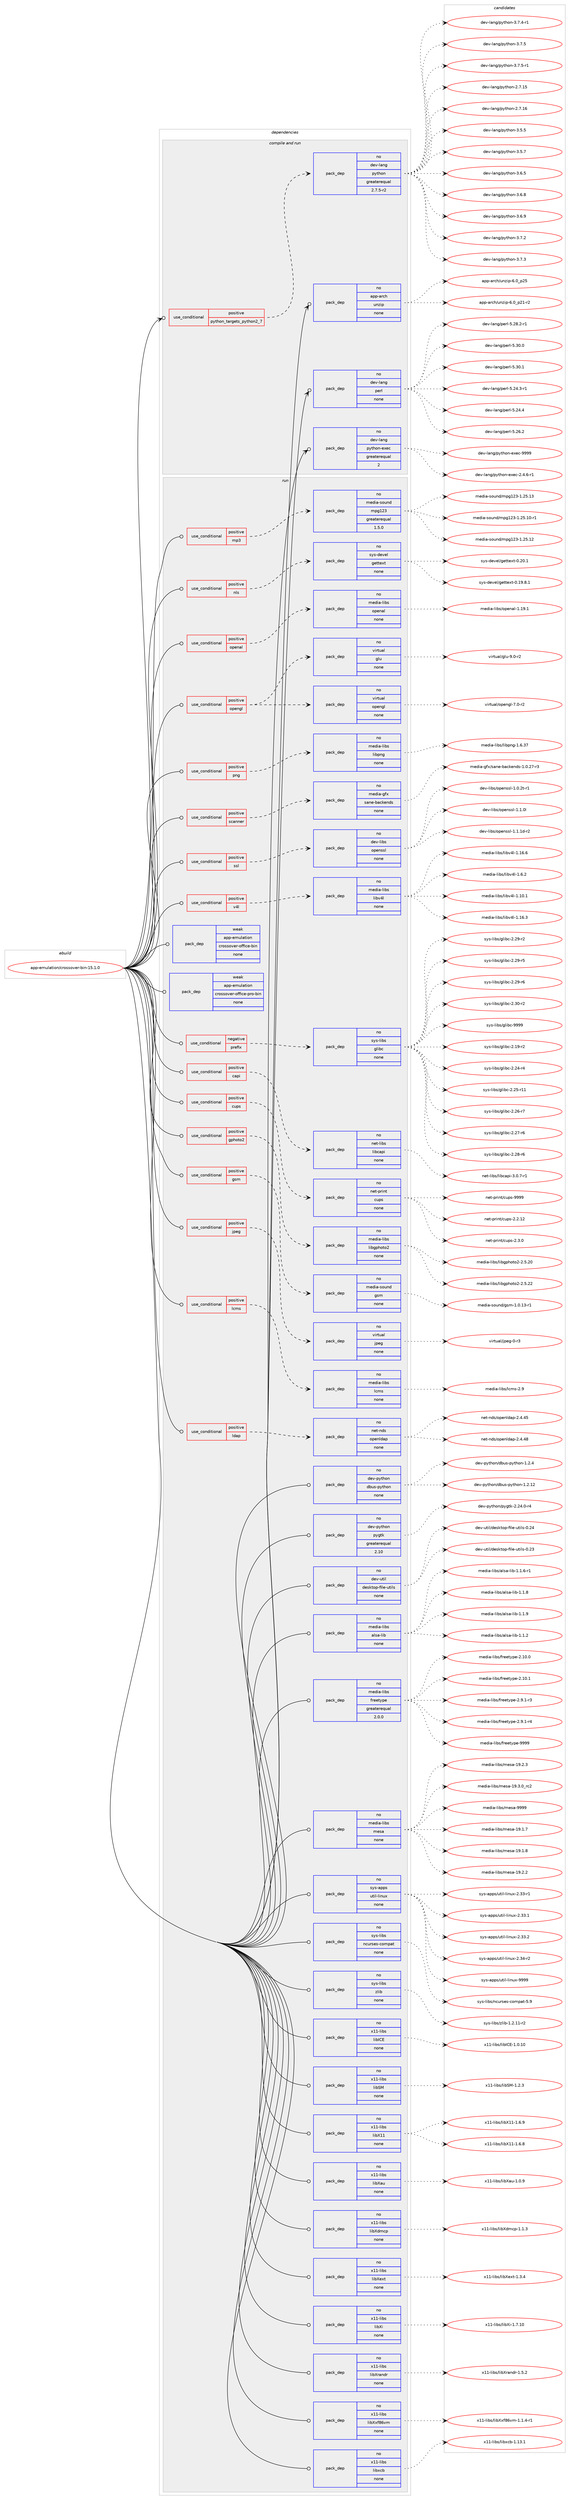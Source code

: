 digraph prolog {

# *************
# Graph options
# *************

newrank=true;
concentrate=true;
compound=true;
graph [rankdir=LR,fontname=Helvetica,fontsize=10,ranksep=1.5];#, ranksep=2.5, nodesep=0.2];
edge  [arrowhead=vee];
node  [fontname=Helvetica,fontsize=10];

# **********
# The ebuild
# **********

subgraph cluster_leftcol {
color=gray;
rank=same;
label=<<i>ebuild</i>>;
id [label="app-emulation/crossover-bin-15.1.0", color=red, width=4, href="../app-emulation/crossover-bin-15.1.0.svg"];
}

# ****************
# The dependencies
# ****************

subgraph cluster_midcol {
color=gray;
label=<<i>dependencies</i>>;
subgraph cluster_compile {
fillcolor="#eeeeee";
style=filled;
label=<<i>compile</i>>;
}
subgraph cluster_compileandrun {
fillcolor="#eeeeee";
style=filled;
label=<<i>compile and run</i>>;
subgraph cond115309 {
dependency484230 [label=<<TABLE BORDER="0" CELLBORDER="1" CELLSPACING="0" CELLPADDING="4"><TR><TD ROWSPAN="3" CELLPADDING="10">use_conditional</TD></TR><TR><TD>positive</TD></TR><TR><TD>python_targets_python2_7</TD></TR></TABLE>>, shape=none, color=red];
subgraph pack360127 {
dependency484231 [label=<<TABLE BORDER="0" CELLBORDER="1" CELLSPACING="0" CELLPADDING="4" WIDTH="220"><TR><TD ROWSPAN="6" CELLPADDING="30">pack_dep</TD></TR><TR><TD WIDTH="110">no</TD></TR><TR><TD>dev-lang</TD></TR><TR><TD>python</TD></TR><TR><TD>greaterequal</TD></TR><TR><TD>2.7.5-r2</TD></TR></TABLE>>, shape=none, color=blue];
}
dependency484230:e -> dependency484231:w [weight=20,style="dashed",arrowhead="vee"];
}
id:e -> dependency484230:w [weight=20,style="solid",arrowhead="odotvee"];
subgraph pack360128 {
dependency484232 [label=<<TABLE BORDER="0" CELLBORDER="1" CELLSPACING="0" CELLPADDING="4" WIDTH="220"><TR><TD ROWSPAN="6" CELLPADDING="30">pack_dep</TD></TR><TR><TD WIDTH="110">no</TD></TR><TR><TD>app-arch</TD></TR><TR><TD>unzip</TD></TR><TR><TD>none</TD></TR><TR><TD></TD></TR></TABLE>>, shape=none, color=blue];
}
id:e -> dependency484232:w [weight=20,style="solid",arrowhead="odotvee"];
subgraph pack360129 {
dependency484233 [label=<<TABLE BORDER="0" CELLBORDER="1" CELLSPACING="0" CELLPADDING="4" WIDTH="220"><TR><TD ROWSPAN="6" CELLPADDING="30">pack_dep</TD></TR><TR><TD WIDTH="110">no</TD></TR><TR><TD>dev-lang</TD></TR><TR><TD>perl</TD></TR><TR><TD>none</TD></TR><TR><TD></TD></TR></TABLE>>, shape=none, color=blue];
}
id:e -> dependency484233:w [weight=20,style="solid",arrowhead="odotvee"];
subgraph pack360130 {
dependency484234 [label=<<TABLE BORDER="0" CELLBORDER="1" CELLSPACING="0" CELLPADDING="4" WIDTH="220"><TR><TD ROWSPAN="6" CELLPADDING="30">pack_dep</TD></TR><TR><TD WIDTH="110">no</TD></TR><TR><TD>dev-lang</TD></TR><TR><TD>python-exec</TD></TR><TR><TD>greaterequal</TD></TR><TR><TD>2</TD></TR></TABLE>>, shape=none, color=blue];
}
id:e -> dependency484234:w [weight=20,style="solid",arrowhead="odotvee"];
}
subgraph cluster_run {
fillcolor="#eeeeee";
style=filled;
label=<<i>run</i>>;
subgraph cond115310 {
dependency484235 [label=<<TABLE BORDER="0" CELLBORDER="1" CELLSPACING="0" CELLPADDING="4"><TR><TD ROWSPAN="3" CELLPADDING="10">use_conditional</TD></TR><TR><TD>negative</TD></TR><TR><TD>prefix</TD></TR></TABLE>>, shape=none, color=red];
subgraph pack360131 {
dependency484236 [label=<<TABLE BORDER="0" CELLBORDER="1" CELLSPACING="0" CELLPADDING="4" WIDTH="220"><TR><TD ROWSPAN="6" CELLPADDING="30">pack_dep</TD></TR><TR><TD WIDTH="110">no</TD></TR><TR><TD>sys-libs</TD></TR><TR><TD>glibc</TD></TR><TR><TD>none</TD></TR><TR><TD></TD></TR></TABLE>>, shape=none, color=blue];
}
dependency484235:e -> dependency484236:w [weight=20,style="dashed",arrowhead="vee"];
}
id:e -> dependency484235:w [weight=20,style="solid",arrowhead="odot"];
subgraph cond115311 {
dependency484237 [label=<<TABLE BORDER="0" CELLBORDER="1" CELLSPACING="0" CELLPADDING="4"><TR><TD ROWSPAN="3" CELLPADDING="10">use_conditional</TD></TR><TR><TD>positive</TD></TR><TR><TD>capi</TD></TR></TABLE>>, shape=none, color=red];
subgraph pack360132 {
dependency484238 [label=<<TABLE BORDER="0" CELLBORDER="1" CELLSPACING="0" CELLPADDING="4" WIDTH="220"><TR><TD ROWSPAN="6" CELLPADDING="30">pack_dep</TD></TR><TR><TD WIDTH="110">no</TD></TR><TR><TD>net-libs</TD></TR><TR><TD>libcapi</TD></TR><TR><TD>none</TD></TR><TR><TD></TD></TR></TABLE>>, shape=none, color=blue];
}
dependency484237:e -> dependency484238:w [weight=20,style="dashed",arrowhead="vee"];
}
id:e -> dependency484237:w [weight=20,style="solid",arrowhead="odot"];
subgraph cond115312 {
dependency484239 [label=<<TABLE BORDER="0" CELLBORDER="1" CELLSPACING="0" CELLPADDING="4"><TR><TD ROWSPAN="3" CELLPADDING="10">use_conditional</TD></TR><TR><TD>positive</TD></TR><TR><TD>cups</TD></TR></TABLE>>, shape=none, color=red];
subgraph pack360133 {
dependency484240 [label=<<TABLE BORDER="0" CELLBORDER="1" CELLSPACING="0" CELLPADDING="4" WIDTH="220"><TR><TD ROWSPAN="6" CELLPADDING="30">pack_dep</TD></TR><TR><TD WIDTH="110">no</TD></TR><TR><TD>net-print</TD></TR><TR><TD>cups</TD></TR><TR><TD>none</TD></TR><TR><TD></TD></TR></TABLE>>, shape=none, color=blue];
}
dependency484239:e -> dependency484240:w [weight=20,style="dashed",arrowhead="vee"];
}
id:e -> dependency484239:w [weight=20,style="solid",arrowhead="odot"];
subgraph cond115313 {
dependency484241 [label=<<TABLE BORDER="0" CELLBORDER="1" CELLSPACING="0" CELLPADDING="4"><TR><TD ROWSPAN="3" CELLPADDING="10">use_conditional</TD></TR><TR><TD>positive</TD></TR><TR><TD>gphoto2</TD></TR></TABLE>>, shape=none, color=red];
subgraph pack360134 {
dependency484242 [label=<<TABLE BORDER="0" CELLBORDER="1" CELLSPACING="0" CELLPADDING="4" WIDTH="220"><TR><TD ROWSPAN="6" CELLPADDING="30">pack_dep</TD></TR><TR><TD WIDTH="110">no</TD></TR><TR><TD>media-libs</TD></TR><TR><TD>libgphoto2</TD></TR><TR><TD>none</TD></TR><TR><TD></TD></TR></TABLE>>, shape=none, color=blue];
}
dependency484241:e -> dependency484242:w [weight=20,style="dashed",arrowhead="vee"];
}
id:e -> dependency484241:w [weight=20,style="solid",arrowhead="odot"];
subgraph cond115314 {
dependency484243 [label=<<TABLE BORDER="0" CELLBORDER="1" CELLSPACING="0" CELLPADDING="4"><TR><TD ROWSPAN="3" CELLPADDING="10">use_conditional</TD></TR><TR><TD>positive</TD></TR><TR><TD>gsm</TD></TR></TABLE>>, shape=none, color=red];
subgraph pack360135 {
dependency484244 [label=<<TABLE BORDER="0" CELLBORDER="1" CELLSPACING="0" CELLPADDING="4" WIDTH="220"><TR><TD ROWSPAN="6" CELLPADDING="30">pack_dep</TD></TR><TR><TD WIDTH="110">no</TD></TR><TR><TD>media-sound</TD></TR><TR><TD>gsm</TD></TR><TR><TD>none</TD></TR><TR><TD></TD></TR></TABLE>>, shape=none, color=blue];
}
dependency484243:e -> dependency484244:w [weight=20,style="dashed",arrowhead="vee"];
}
id:e -> dependency484243:w [weight=20,style="solid",arrowhead="odot"];
subgraph cond115315 {
dependency484245 [label=<<TABLE BORDER="0" CELLBORDER="1" CELLSPACING="0" CELLPADDING="4"><TR><TD ROWSPAN="3" CELLPADDING="10">use_conditional</TD></TR><TR><TD>positive</TD></TR><TR><TD>jpeg</TD></TR></TABLE>>, shape=none, color=red];
subgraph pack360136 {
dependency484246 [label=<<TABLE BORDER="0" CELLBORDER="1" CELLSPACING="0" CELLPADDING="4" WIDTH="220"><TR><TD ROWSPAN="6" CELLPADDING="30">pack_dep</TD></TR><TR><TD WIDTH="110">no</TD></TR><TR><TD>virtual</TD></TR><TR><TD>jpeg</TD></TR><TR><TD>none</TD></TR><TR><TD></TD></TR></TABLE>>, shape=none, color=blue];
}
dependency484245:e -> dependency484246:w [weight=20,style="dashed",arrowhead="vee"];
}
id:e -> dependency484245:w [weight=20,style="solid",arrowhead="odot"];
subgraph cond115316 {
dependency484247 [label=<<TABLE BORDER="0" CELLBORDER="1" CELLSPACING="0" CELLPADDING="4"><TR><TD ROWSPAN="3" CELLPADDING="10">use_conditional</TD></TR><TR><TD>positive</TD></TR><TR><TD>lcms</TD></TR></TABLE>>, shape=none, color=red];
subgraph pack360137 {
dependency484248 [label=<<TABLE BORDER="0" CELLBORDER="1" CELLSPACING="0" CELLPADDING="4" WIDTH="220"><TR><TD ROWSPAN="6" CELLPADDING="30">pack_dep</TD></TR><TR><TD WIDTH="110">no</TD></TR><TR><TD>media-libs</TD></TR><TR><TD>lcms</TD></TR><TR><TD>none</TD></TR><TR><TD></TD></TR></TABLE>>, shape=none, color=blue];
}
dependency484247:e -> dependency484248:w [weight=20,style="dashed",arrowhead="vee"];
}
id:e -> dependency484247:w [weight=20,style="solid",arrowhead="odot"];
subgraph cond115317 {
dependency484249 [label=<<TABLE BORDER="0" CELLBORDER="1" CELLSPACING="0" CELLPADDING="4"><TR><TD ROWSPAN="3" CELLPADDING="10">use_conditional</TD></TR><TR><TD>positive</TD></TR><TR><TD>ldap</TD></TR></TABLE>>, shape=none, color=red];
subgraph pack360138 {
dependency484250 [label=<<TABLE BORDER="0" CELLBORDER="1" CELLSPACING="0" CELLPADDING="4" WIDTH="220"><TR><TD ROWSPAN="6" CELLPADDING="30">pack_dep</TD></TR><TR><TD WIDTH="110">no</TD></TR><TR><TD>net-nds</TD></TR><TR><TD>openldap</TD></TR><TR><TD>none</TD></TR><TR><TD></TD></TR></TABLE>>, shape=none, color=blue];
}
dependency484249:e -> dependency484250:w [weight=20,style="dashed",arrowhead="vee"];
}
id:e -> dependency484249:w [weight=20,style="solid",arrowhead="odot"];
subgraph cond115318 {
dependency484251 [label=<<TABLE BORDER="0" CELLBORDER="1" CELLSPACING="0" CELLPADDING="4"><TR><TD ROWSPAN="3" CELLPADDING="10">use_conditional</TD></TR><TR><TD>positive</TD></TR><TR><TD>mp3</TD></TR></TABLE>>, shape=none, color=red];
subgraph pack360139 {
dependency484252 [label=<<TABLE BORDER="0" CELLBORDER="1" CELLSPACING="0" CELLPADDING="4" WIDTH="220"><TR><TD ROWSPAN="6" CELLPADDING="30">pack_dep</TD></TR><TR><TD WIDTH="110">no</TD></TR><TR><TD>media-sound</TD></TR><TR><TD>mpg123</TD></TR><TR><TD>greaterequal</TD></TR><TR><TD>1.5.0</TD></TR></TABLE>>, shape=none, color=blue];
}
dependency484251:e -> dependency484252:w [weight=20,style="dashed",arrowhead="vee"];
}
id:e -> dependency484251:w [weight=20,style="solid",arrowhead="odot"];
subgraph cond115319 {
dependency484253 [label=<<TABLE BORDER="0" CELLBORDER="1" CELLSPACING="0" CELLPADDING="4"><TR><TD ROWSPAN="3" CELLPADDING="10">use_conditional</TD></TR><TR><TD>positive</TD></TR><TR><TD>nls</TD></TR></TABLE>>, shape=none, color=red];
subgraph pack360140 {
dependency484254 [label=<<TABLE BORDER="0" CELLBORDER="1" CELLSPACING="0" CELLPADDING="4" WIDTH="220"><TR><TD ROWSPAN="6" CELLPADDING="30">pack_dep</TD></TR><TR><TD WIDTH="110">no</TD></TR><TR><TD>sys-devel</TD></TR><TR><TD>gettext</TD></TR><TR><TD>none</TD></TR><TR><TD></TD></TR></TABLE>>, shape=none, color=blue];
}
dependency484253:e -> dependency484254:w [weight=20,style="dashed",arrowhead="vee"];
}
id:e -> dependency484253:w [weight=20,style="solid",arrowhead="odot"];
subgraph cond115320 {
dependency484255 [label=<<TABLE BORDER="0" CELLBORDER="1" CELLSPACING="0" CELLPADDING="4"><TR><TD ROWSPAN="3" CELLPADDING="10">use_conditional</TD></TR><TR><TD>positive</TD></TR><TR><TD>openal</TD></TR></TABLE>>, shape=none, color=red];
subgraph pack360141 {
dependency484256 [label=<<TABLE BORDER="0" CELLBORDER="1" CELLSPACING="0" CELLPADDING="4" WIDTH="220"><TR><TD ROWSPAN="6" CELLPADDING="30">pack_dep</TD></TR><TR><TD WIDTH="110">no</TD></TR><TR><TD>media-libs</TD></TR><TR><TD>openal</TD></TR><TR><TD>none</TD></TR><TR><TD></TD></TR></TABLE>>, shape=none, color=blue];
}
dependency484255:e -> dependency484256:w [weight=20,style="dashed",arrowhead="vee"];
}
id:e -> dependency484255:w [weight=20,style="solid",arrowhead="odot"];
subgraph cond115321 {
dependency484257 [label=<<TABLE BORDER="0" CELLBORDER="1" CELLSPACING="0" CELLPADDING="4"><TR><TD ROWSPAN="3" CELLPADDING="10">use_conditional</TD></TR><TR><TD>positive</TD></TR><TR><TD>opengl</TD></TR></TABLE>>, shape=none, color=red];
subgraph pack360142 {
dependency484258 [label=<<TABLE BORDER="0" CELLBORDER="1" CELLSPACING="0" CELLPADDING="4" WIDTH="220"><TR><TD ROWSPAN="6" CELLPADDING="30">pack_dep</TD></TR><TR><TD WIDTH="110">no</TD></TR><TR><TD>virtual</TD></TR><TR><TD>glu</TD></TR><TR><TD>none</TD></TR><TR><TD></TD></TR></TABLE>>, shape=none, color=blue];
}
dependency484257:e -> dependency484258:w [weight=20,style="dashed",arrowhead="vee"];
subgraph pack360143 {
dependency484259 [label=<<TABLE BORDER="0" CELLBORDER="1" CELLSPACING="0" CELLPADDING="4" WIDTH="220"><TR><TD ROWSPAN="6" CELLPADDING="30">pack_dep</TD></TR><TR><TD WIDTH="110">no</TD></TR><TR><TD>virtual</TD></TR><TR><TD>opengl</TD></TR><TR><TD>none</TD></TR><TR><TD></TD></TR></TABLE>>, shape=none, color=blue];
}
dependency484257:e -> dependency484259:w [weight=20,style="dashed",arrowhead="vee"];
}
id:e -> dependency484257:w [weight=20,style="solid",arrowhead="odot"];
subgraph cond115322 {
dependency484260 [label=<<TABLE BORDER="0" CELLBORDER="1" CELLSPACING="0" CELLPADDING="4"><TR><TD ROWSPAN="3" CELLPADDING="10">use_conditional</TD></TR><TR><TD>positive</TD></TR><TR><TD>png</TD></TR></TABLE>>, shape=none, color=red];
subgraph pack360144 {
dependency484261 [label=<<TABLE BORDER="0" CELLBORDER="1" CELLSPACING="0" CELLPADDING="4" WIDTH="220"><TR><TD ROWSPAN="6" CELLPADDING="30">pack_dep</TD></TR><TR><TD WIDTH="110">no</TD></TR><TR><TD>media-libs</TD></TR><TR><TD>libpng</TD></TR><TR><TD>none</TD></TR><TR><TD></TD></TR></TABLE>>, shape=none, color=blue];
}
dependency484260:e -> dependency484261:w [weight=20,style="dashed",arrowhead="vee"];
}
id:e -> dependency484260:w [weight=20,style="solid",arrowhead="odot"];
subgraph cond115323 {
dependency484262 [label=<<TABLE BORDER="0" CELLBORDER="1" CELLSPACING="0" CELLPADDING="4"><TR><TD ROWSPAN="3" CELLPADDING="10">use_conditional</TD></TR><TR><TD>positive</TD></TR><TR><TD>scanner</TD></TR></TABLE>>, shape=none, color=red];
subgraph pack360145 {
dependency484263 [label=<<TABLE BORDER="0" CELLBORDER="1" CELLSPACING="0" CELLPADDING="4" WIDTH="220"><TR><TD ROWSPAN="6" CELLPADDING="30">pack_dep</TD></TR><TR><TD WIDTH="110">no</TD></TR><TR><TD>media-gfx</TD></TR><TR><TD>sane-backends</TD></TR><TR><TD>none</TD></TR><TR><TD></TD></TR></TABLE>>, shape=none, color=blue];
}
dependency484262:e -> dependency484263:w [weight=20,style="dashed",arrowhead="vee"];
}
id:e -> dependency484262:w [weight=20,style="solid",arrowhead="odot"];
subgraph cond115324 {
dependency484264 [label=<<TABLE BORDER="0" CELLBORDER="1" CELLSPACING="0" CELLPADDING="4"><TR><TD ROWSPAN="3" CELLPADDING="10">use_conditional</TD></TR><TR><TD>positive</TD></TR><TR><TD>ssl</TD></TR></TABLE>>, shape=none, color=red];
subgraph pack360146 {
dependency484265 [label=<<TABLE BORDER="0" CELLBORDER="1" CELLSPACING="0" CELLPADDING="4" WIDTH="220"><TR><TD ROWSPAN="6" CELLPADDING="30">pack_dep</TD></TR><TR><TD WIDTH="110">no</TD></TR><TR><TD>dev-libs</TD></TR><TR><TD>openssl</TD></TR><TR><TD>none</TD></TR><TR><TD></TD></TR></TABLE>>, shape=none, color=blue];
}
dependency484264:e -> dependency484265:w [weight=20,style="dashed",arrowhead="vee"];
}
id:e -> dependency484264:w [weight=20,style="solid",arrowhead="odot"];
subgraph cond115325 {
dependency484266 [label=<<TABLE BORDER="0" CELLBORDER="1" CELLSPACING="0" CELLPADDING="4"><TR><TD ROWSPAN="3" CELLPADDING="10">use_conditional</TD></TR><TR><TD>positive</TD></TR><TR><TD>v4l</TD></TR></TABLE>>, shape=none, color=red];
subgraph pack360147 {
dependency484267 [label=<<TABLE BORDER="0" CELLBORDER="1" CELLSPACING="0" CELLPADDING="4" WIDTH="220"><TR><TD ROWSPAN="6" CELLPADDING="30">pack_dep</TD></TR><TR><TD WIDTH="110">no</TD></TR><TR><TD>media-libs</TD></TR><TR><TD>libv4l</TD></TR><TR><TD>none</TD></TR><TR><TD></TD></TR></TABLE>>, shape=none, color=blue];
}
dependency484266:e -> dependency484267:w [weight=20,style="dashed",arrowhead="vee"];
}
id:e -> dependency484266:w [weight=20,style="solid",arrowhead="odot"];
subgraph pack360148 {
dependency484268 [label=<<TABLE BORDER="0" CELLBORDER="1" CELLSPACING="0" CELLPADDING="4" WIDTH="220"><TR><TD ROWSPAN="6" CELLPADDING="30">pack_dep</TD></TR><TR><TD WIDTH="110">no</TD></TR><TR><TD>dev-python</TD></TR><TR><TD>dbus-python</TD></TR><TR><TD>none</TD></TR><TR><TD></TD></TR></TABLE>>, shape=none, color=blue];
}
id:e -> dependency484268:w [weight=20,style="solid",arrowhead="odot"];
subgraph pack360149 {
dependency484269 [label=<<TABLE BORDER="0" CELLBORDER="1" CELLSPACING="0" CELLPADDING="4" WIDTH="220"><TR><TD ROWSPAN="6" CELLPADDING="30">pack_dep</TD></TR><TR><TD WIDTH="110">no</TD></TR><TR><TD>dev-python</TD></TR><TR><TD>pygtk</TD></TR><TR><TD>greaterequal</TD></TR><TR><TD>2.10</TD></TR></TABLE>>, shape=none, color=blue];
}
id:e -> dependency484269:w [weight=20,style="solid",arrowhead="odot"];
subgraph pack360150 {
dependency484270 [label=<<TABLE BORDER="0" CELLBORDER="1" CELLSPACING="0" CELLPADDING="4" WIDTH="220"><TR><TD ROWSPAN="6" CELLPADDING="30">pack_dep</TD></TR><TR><TD WIDTH="110">no</TD></TR><TR><TD>dev-util</TD></TR><TR><TD>desktop-file-utils</TD></TR><TR><TD>none</TD></TR><TR><TD></TD></TR></TABLE>>, shape=none, color=blue];
}
id:e -> dependency484270:w [weight=20,style="solid",arrowhead="odot"];
subgraph pack360151 {
dependency484271 [label=<<TABLE BORDER="0" CELLBORDER="1" CELLSPACING="0" CELLPADDING="4" WIDTH="220"><TR><TD ROWSPAN="6" CELLPADDING="30">pack_dep</TD></TR><TR><TD WIDTH="110">no</TD></TR><TR><TD>media-libs</TD></TR><TR><TD>alsa-lib</TD></TR><TR><TD>none</TD></TR><TR><TD></TD></TR></TABLE>>, shape=none, color=blue];
}
id:e -> dependency484271:w [weight=20,style="solid",arrowhead="odot"];
subgraph pack360152 {
dependency484272 [label=<<TABLE BORDER="0" CELLBORDER="1" CELLSPACING="0" CELLPADDING="4" WIDTH="220"><TR><TD ROWSPAN="6" CELLPADDING="30">pack_dep</TD></TR><TR><TD WIDTH="110">no</TD></TR><TR><TD>media-libs</TD></TR><TR><TD>freetype</TD></TR><TR><TD>greaterequal</TD></TR><TR><TD>2.0.0</TD></TR></TABLE>>, shape=none, color=blue];
}
id:e -> dependency484272:w [weight=20,style="solid",arrowhead="odot"];
subgraph pack360153 {
dependency484273 [label=<<TABLE BORDER="0" CELLBORDER="1" CELLSPACING="0" CELLPADDING="4" WIDTH="220"><TR><TD ROWSPAN="6" CELLPADDING="30">pack_dep</TD></TR><TR><TD WIDTH="110">no</TD></TR><TR><TD>media-libs</TD></TR><TR><TD>mesa</TD></TR><TR><TD>none</TD></TR><TR><TD></TD></TR></TABLE>>, shape=none, color=blue];
}
id:e -> dependency484273:w [weight=20,style="solid",arrowhead="odot"];
subgraph pack360154 {
dependency484274 [label=<<TABLE BORDER="0" CELLBORDER="1" CELLSPACING="0" CELLPADDING="4" WIDTH="220"><TR><TD ROWSPAN="6" CELLPADDING="30">pack_dep</TD></TR><TR><TD WIDTH="110">no</TD></TR><TR><TD>sys-apps</TD></TR><TR><TD>util-linux</TD></TR><TR><TD>none</TD></TR><TR><TD></TD></TR></TABLE>>, shape=none, color=blue];
}
id:e -> dependency484274:w [weight=20,style="solid",arrowhead="odot"];
subgraph pack360155 {
dependency484275 [label=<<TABLE BORDER="0" CELLBORDER="1" CELLSPACING="0" CELLPADDING="4" WIDTH="220"><TR><TD ROWSPAN="6" CELLPADDING="30">pack_dep</TD></TR><TR><TD WIDTH="110">no</TD></TR><TR><TD>sys-libs</TD></TR><TR><TD>ncurses-compat</TD></TR><TR><TD>none</TD></TR><TR><TD></TD></TR></TABLE>>, shape=none, color=blue];
}
id:e -> dependency484275:w [weight=20,style="solid",arrowhead="odot"];
subgraph pack360156 {
dependency484276 [label=<<TABLE BORDER="0" CELLBORDER="1" CELLSPACING="0" CELLPADDING="4" WIDTH="220"><TR><TD ROWSPAN="6" CELLPADDING="30">pack_dep</TD></TR><TR><TD WIDTH="110">no</TD></TR><TR><TD>sys-libs</TD></TR><TR><TD>zlib</TD></TR><TR><TD>none</TD></TR><TR><TD></TD></TR></TABLE>>, shape=none, color=blue];
}
id:e -> dependency484276:w [weight=20,style="solid",arrowhead="odot"];
subgraph pack360157 {
dependency484277 [label=<<TABLE BORDER="0" CELLBORDER="1" CELLSPACING="0" CELLPADDING="4" WIDTH="220"><TR><TD ROWSPAN="6" CELLPADDING="30">pack_dep</TD></TR><TR><TD WIDTH="110">no</TD></TR><TR><TD>x11-libs</TD></TR><TR><TD>libICE</TD></TR><TR><TD>none</TD></TR><TR><TD></TD></TR></TABLE>>, shape=none, color=blue];
}
id:e -> dependency484277:w [weight=20,style="solid",arrowhead="odot"];
subgraph pack360158 {
dependency484278 [label=<<TABLE BORDER="0" CELLBORDER="1" CELLSPACING="0" CELLPADDING="4" WIDTH="220"><TR><TD ROWSPAN="6" CELLPADDING="30">pack_dep</TD></TR><TR><TD WIDTH="110">no</TD></TR><TR><TD>x11-libs</TD></TR><TR><TD>libSM</TD></TR><TR><TD>none</TD></TR><TR><TD></TD></TR></TABLE>>, shape=none, color=blue];
}
id:e -> dependency484278:w [weight=20,style="solid",arrowhead="odot"];
subgraph pack360159 {
dependency484279 [label=<<TABLE BORDER="0" CELLBORDER="1" CELLSPACING="0" CELLPADDING="4" WIDTH="220"><TR><TD ROWSPAN="6" CELLPADDING="30">pack_dep</TD></TR><TR><TD WIDTH="110">no</TD></TR><TR><TD>x11-libs</TD></TR><TR><TD>libX11</TD></TR><TR><TD>none</TD></TR><TR><TD></TD></TR></TABLE>>, shape=none, color=blue];
}
id:e -> dependency484279:w [weight=20,style="solid",arrowhead="odot"];
subgraph pack360160 {
dependency484280 [label=<<TABLE BORDER="0" CELLBORDER="1" CELLSPACING="0" CELLPADDING="4" WIDTH="220"><TR><TD ROWSPAN="6" CELLPADDING="30">pack_dep</TD></TR><TR><TD WIDTH="110">no</TD></TR><TR><TD>x11-libs</TD></TR><TR><TD>libXau</TD></TR><TR><TD>none</TD></TR><TR><TD></TD></TR></TABLE>>, shape=none, color=blue];
}
id:e -> dependency484280:w [weight=20,style="solid",arrowhead="odot"];
subgraph pack360161 {
dependency484281 [label=<<TABLE BORDER="0" CELLBORDER="1" CELLSPACING="0" CELLPADDING="4" WIDTH="220"><TR><TD ROWSPAN="6" CELLPADDING="30">pack_dep</TD></TR><TR><TD WIDTH="110">no</TD></TR><TR><TD>x11-libs</TD></TR><TR><TD>libXdmcp</TD></TR><TR><TD>none</TD></TR><TR><TD></TD></TR></TABLE>>, shape=none, color=blue];
}
id:e -> dependency484281:w [weight=20,style="solid",arrowhead="odot"];
subgraph pack360162 {
dependency484282 [label=<<TABLE BORDER="0" CELLBORDER="1" CELLSPACING="0" CELLPADDING="4" WIDTH="220"><TR><TD ROWSPAN="6" CELLPADDING="30">pack_dep</TD></TR><TR><TD WIDTH="110">no</TD></TR><TR><TD>x11-libs</TD></TR><TR><TD>libXext</TD></TR><TR><TD>none</TD></TR><TR><TD></TD></TR></TABLE>>, shape=none, color=blue];
}
id:e -> dependency484282:w [weight=20,style="solid",arrowhead="odot"];
subgraph pack360163 {
dependency484283 [label=<<TABLE BORDER="0" CELLBORDER="1" CELLSPACING="0" CELLPADDING="4" WIDTH="220"><TR><TD ROWSPAN="6" CELLPADDING="30">pack_dep</TD></TR><TR><TD WIDTH="110">no</TD></TR><TR><TD>x11-libs</TD></TR><TR><TD>libXi</TD></TR><TR><TD>none</TD></TR><TR><TD></TD></TR></TABLE>>, shape=none, color=blue];
}
id:e -> dependency484283:w [weight=20,style="solid",arrowhead="odot"];
subgraph pack360164 {
dependency484284 [label=<<TABLE BORDER="0" CELLBORDER="1" CELLSPACING="0" CELLPADDING="4" WIDTH="220"><TR><TD ROWSPAN="6" CELLPADDING="30">pack_dep</TD></TR><TR><TD WIDTH="110">no</TD></TR><TR><TD>x11-libs</TD></TR><TR><TD>libXrandr</TD></TR><TR><TD>none</TD></TR><TR><TD></TD></TR></TABLE>>, shape=none, color=blue];
}
id:e -> dependency484284:w [weight=20,style="solid",arrowhead="odot"];
subgraph pack360165 {
dependency484285 [label=<<TABLE BORDER="0" CELLBORDER="1" CELLSPACING="0" CELLPADDING="4" WIDTH="220"><TR><TD ROWSPAN="6" CELLPADDING="30">pack_dep</TD></TR><TR><TD WIDTH="110">no</TD></TR><TR><TD>x11-libs</TD></TR><TR><TD>libXxf86vm</TD></TR><TR><TD>none</TD></TR><TR><TD></TD></TR></TABLE>>, shape=none, color=blue];
}
id:e -> dependency484285:w [weight=20,style="solid",arrowhead="odot"];
subgraph pack360166 {
dependency484286 [label=<<TABLE BORDER="0" CELLBORDER="1" CELLSPACING="0" CELLPADDING="4" WIDTH="220"><TR><TD ROWSPAN="6" CELLPADDING="30">pack_dep</TD></TR><TR><TD WIDTH="110">no</TD></TR><TR><TD>x11-libs</TD></TR><TR><TD>libxcb</TD></TR><TR><TD>none</TD></TR><TR><TD></TD></TR></TABLE>>, shape=none, color=blue];
}
id:e -> dependency484286:w [weight=20,style="solid",arrowhead="odot"];
subgraph pack360167 {
dependency484287 [label=<<TABLE BORDER="0" CELLBORDER="1" CELLSPACING="0" CELLPADDING="4" WIDTH="220"><TR><TD ROWSPAN="6" CELLPADDING="30">pack_dep</TD></TR><TR><TD WIDTH="110">weak</TD></TR><TR><TD>app-emulation</TD></TR><TR><TD>crossover-office-bin</TD></TR><TR><TD>none</TD></TR><TR><TD></TD></TR></TABLE>>, shape=none, color=blue];
}
id:e -> dependency484287:w [weight=20,style="solid",arrowhead="odot"];
subgraph pack360168 {
dependency484288 [label=<<TABLE BORDER="0" CELLBORDER="1" CELLSPACING="0" CELLPADDING="4" WIDTH="220"><TR><TD ROWSPAN="6" CELLPADDING="30">pack_dep</TD></TR><TR><TD WIDTH="110">weak</TD></TR><TR><TD>app-emulation</TD></TR><TR><TD>crossover-office-pro-bin</TD></TR><TR><TD>none</TD></TR><TR><TD></TD></TR></TABLE>>, shape=none, color=blue];
}
id:e -> dependency484288:w [weight=20,style="solid",arrowhead="odot"];
}
}

# **************
# The candidates
# **************

subgraph cluster_choices {
rank=same;
color=gray;
label=<<i>candidates</i>>;

subgraph choice360127 {
color=black;
nodesep=1;
choice10010111845108971101034711212111610411111045504655464953 [label="dev-lang/python-2.7.15", color=red, width=4,href="../dev-lang/python-2.7.15.svg"];
choice10010111845108971101034711212111610411111045504655464954 [label="dev-lang/python-2.7.16", color=red, width=4,href="../dev-lang/python-2.7.16.svg"];
choice100101118451089711010347112121116104111110455146534653 [label="dev-lang/python-3.5.5", color=red, width=4,href="../dev-lang/python-3.5.5.svg"];
choice100101118451089711010347112121116104111110455146534655 [label="dev-lang/python-3.5.7", color=red, width=4,href="../dev-lang/python-3.5.7.svg"];
choice100101118451089711010347112121116104111110455146544653 [label="dev-lang/python-3.6.5", color=red, width=4,href="../dev-lang/python-3.6.5.svg"];
choice100101118451089711010347112121116104111110455146544656 [label="dev-lang/python-3.6.8", color=red, width=4,href="../dev-lang/python-3.6.8.svg"];
choice100101118451089711010347112121116104111110455146544657 [label="dev-lang/python-3.6.9", color=red, width=4,href="../dev-lang/python-3.6.9.svg"];
choice100101118451089711010347112121116104111110455146554650 [label="dev-lang/python-3.7.2", color=red, width=4,href="../dev-lang/python-3.7.2.svg"];
choice100101118451089711010347112121116104111110455146554651 [label="dev-lang/python-3.7.3", color=red, width=4,href="../dev-lang/python-3.7.3.svg"];
choice1001011184510897110103471121211161041111104551465546524511449 [label="dev-lang/python-3.7.4-r1", color=red, width=4,href="../dev-lang/python-3.7.4-r1.svg"];
choice100101118451089711010347112121116104111110455146554653 [label="dev-lang/python-3.7.5", color=red, width=4,href="../dev-lang/python-3.7.5.svg"];
choice1001011184510897110103471121211161041111104551465546534511449 [label="dev-lang/python-3.7.5-r1", color=red, width=4,href="../dev-lang/python-3.7.5-r1.svg"];
dependency484231:e -> choice10010111845108971101034711212111610411111045504655464953:w [style=dotted,weight="100"];
dependency484231:e -> choice10010111845108971101034711212111610411111045504655464954:w [style=dotted,weight="100"];
dependency484231:e -> choice100101118451089711010347112121116104111110455146534653:w [style=dotted,weight="100"];
dependency484231:e -> choice100101118451089711010347112121116104111110455146534655:w [style=dotted,weight="100"];
dependency484231:e -> choice100101118451089711010347112121116104111110455146544653:w [style=dotted,weight="100"];
dependency484231:e -> choice100101118451089711010347112121116104111110455146544656:w [style=dotted,weight="100"];
dependency484231:e -> choice100101118451089711010347112121116104111110455146544657:w [style=dotted,weight="100"];
dependency484231:e -> choice100101118451089711010347112121116104111110455146554650:w [style=dotted,weight="100"];
dependency484231:e -> choice100101118451089711010347112121116104111110455146554651:w [style=dotted,weight="100"];
dependency484231:e -> choice1001011184510897110103471121211161041111104551465546524511449:w [style=dotted,weight="100"];
dependency484231:e -> choice100101118451089711010347112121116104111110455146554653:w [style=dotted,weight="100"];
dependency484231:e -> choice1001011184510897110103471121211161041111104551465546534511449:w [style=dotted,weight="100"];
}
subgraph choice360128 {
color=black;
nodesep=1;
choice9711211245971149910447117110122105112455446489511250494511450 [label="app-arch/unzip-6.0_p21-r2", color=red, width=4,href="../app-arch/unzip-6.0_p21-r2.svg"];
choice971121124597114991044711711012210511245544648951125053 [label="app-arch/unzip-6.0_p25", color=red, width=4,href="../app-arch/unzip-6.0_p25.svg"];
dependency484232:e -> choice9711211245971149910447117110122105112455446489511250494511450:w [style=dotted,weight="100"];
dependency484232:e -> choice971121124597114991044711711012210511245544648951125053:w [style=dotted,weight="100"];
}
subgraph choice360129 {
color=black;
nodesep=1;
choice100101118451089711010347112101114108455346505246514511449 [label="dev-lang/perl-5.24.3-r1", color=red, width=4,href="../dev-lang/perl-5.24.3-r1.svg"];
choice10010111845108971101034711210111410845534650524652 [label="dev-lang/perl-5.24.4", color=red, width=4,href="../dev-lang/perl-5.24.4.svg"];
choice10010111845108971101034711210111410845534650544650 [label="dev-lang/perl-5.26.2", color=red, width=4,href="../dev-lang/perl-5.26.2.svg"];
choice100101118451089711010347112101114108455346505646504511449 [label="dev-lang/perl-5.28.2-r1", color=red, width=4,href="../dev-lang/perl-5.28.2-r1.svg"];
choice10010111845108971101034711210111410845534651484648 [label="dev-lang/perl-5.30.0", color=red, width=4,href="../dev-lang/perl-5.30.0.svg"];
choice10010111845108971101034711210111410845534651484649 [label="dev-lang/perl-5.30.1", color=red, width=4,href="../dev-lang/perl-5.30.1.svg"];
dependency484233:e -> choice100101118451089711010347112101114108455346505246514511449:w [style=dotted,weight="100"];
dependency484233:e -> choice10010111845108971101034711210111410845534650524652:w [style=dotted,weight="100"];
dependency484233:e -> choice10010111845108971101034711210111410845534650544650:w [style=dotted,weight="100"];
dependency484233:e -> choice100101118451089711010347112101114108455346505646504511449:w [style=dotted,weight="100"];
dependency484233:e -> choice10010111845108971101034711210111410845534651484648:w [style=dotted,weight="100"];
dependency484233:e -> choice10010111845108971101034711210111410845534651484649:w [style=dotted,weight="100"];
}
subgraph choice360130 {
color=black;
nodesep=1;
choice10010111845108971101034711212111610411111045101120101994550465246544511449 [label="dev-lang/python-exec-2.4.6-r1", color=red, width=4,href="../dev-lang/python-exec-2.4.6-r1.svg"];
choice10010111845108971101034711212111610411111045101120101994557575757 [label="dev-lang/python-exec-9999", color=red, width=4,href="../dev-lang/python-exec-9999.svg"];
dependency484234:e -> choice10010111845108971101034711212111610411111045101120101994550465246544511449:w [style=dotted,weight="100"];
dependency484234:e -> choice10010111845108971101034711212111610411111045101120101994557575757:w [style=dotted,weight="100"];
}
subgraph choice360131 {
color=black;
nodesep=1;
choice115121115451081059811547103108105989945504649574511450 [label="sys-libs/glibc-2.19-r2", color=red, width=4,href="../sys-libs/glibc-2.19-r2.svg"];
choice115121115451081059811547103108105989945504650524511452 [label="sys-libs/glibc-2.24-r4", color=red, width=4,href="../sys-libs/glibc-2.24-r4.svg"];
choice11512111545108105981154710310810598994550465053451144949 [label="sys-libs/glibc-2.25-r11", color=red, width=4,href="../sys-libs/glibc-2.25-r11.svg"];
choice115121115451081059811547103108105989945504650544511455 [label="sys-libs/glibc-2.26-r7", color=red, width=4,href="../sys-libs/glibc-2.26-r7.svg"];
choice115121115451081059811547103108105989945504650554511454 [label="sys-libs/glibc-2.27-r6", color=red, width=4,href="../sys-libs/glibc-2.27-r6.svg"];
choice115121115451081059811547103108105989945504650564511454 [label="sys-libs/glibc-2.28-r6", color=red, width=4,href="../sys-libs/glibc-2.28-r6.svg"];
choice115121115451081059811547103108105989945504650574511450 [label="sys-libs/glibc-2.29-r2", color=red, width=4,href="../sys-libs/glibc-2.29-r2.svg"];
choice115121115451081059811547103108105989945504650574511453 [label="sys-libs/glibc-2.29-r5", color=red, width=4,href="../sys-libs/glibc-2.29-r5.svg"];
choice115121115451081059811547103108105989945504650574511454 [label="sys-libs/glibc-2.29-r6", color=red, width=4,href="../sys-libs/glibc-2.29-r6.svg"];
choice115121115451081059811547103108105989945504651484511450 [label="sys-libs/glibc-2.30-r2", color=red, width=4,href="../sys-libs/glibc-2.30-r2.svg"];
choice11512111545108105981154710310810598994557575757 [label="sys-libs/glibc-9999", color=red, width=4,href="../sys-libs/glibc-9999.svg"];
dependency484236:e -> choice115121115451081059811547103108105989945504649574511450:w [style=dotted,weight="100"];
dependency484236:e -> choice115121115451081059811547103108105989945504650524511452:w [style=dotted,weight="100"];
dependency484236:e -> choice11512111545108105981154710310810598994550465053451144949:w [style=dotted,weight="100"];
dependency484236:e -> choice115121115451081059811547103108105989945504650544511455:w [style=dotted,weight="100"];
dependency484236:e -> choice115121115451081059811547103108105989945504650554511454:w [style=dotted,weight="100"];
dependency484236:e -> choice115121115451081059811547103108105989945504650564511454:w [style=dotted,weight="100"];
dependency484236:e -> choice115121115451081059811547103108105989945504650574511450:w [style=dotted,weight="100"];
dependency484236:e -> choice115121115451081059811547103108105989945504650574511453:w [style=dotted,weight="100"];
dependency484236:e -> choice115121115451081059811547103108105989945504650574511454:w [style=dotted,weight="100"];
dependency484236:e -> choice115121115451081059811547103108105989945504651484511450:w [style=dotted,weight="100"];
dependency484236:e -> choice11512111545108105981154710310810598994557575757:w [style=dotted,weight="100"];
}
subgraph choice360132 {
color=black;
nodesep=1;
choice1101011164510810598115471081059899971121054551464846554511449 [label="net-libs/libcapi-3.0.7-r1", color=red, width=4,href="../net-libs/libcapi-3.0.7-r1.svg"];
dependency484238:e -> choice1101011164510810598115471081059899971121054551464846554511449:w [style=dotted,weight="100"];
}
subgraph choice360133 {
color=black;
nodesep=1;
choice11010111645112114105110116479911711211545504650464950 [label="net-print/cups-2.2.12", color=red, width=4,href="../net-print/cups-2.2.12.svg"];
choice110101116451121141051101164799117112115455046514648 [label="net-print/cups-2.3.0", color=red, width=4,href="../net-print/cups-2.3.0.svg"];
choice1101011164511211410511011647991171121154557575757 [label="net-print/cups-9999", color=red, width=4,href="../net-print/cups-9999.svg"];
dependency484240:e -> choice11010111645112114105110116479911711211545504650464950:w [style=dotted,weight="100"];
dependency484240:e -> choice110101116451121141051101164799117112115455046514648:w [style=dotted,weight="100"];
dependency484240:e -> choice1101011164511211410511011647991171121154557575757:w [style=dotted,weight="100"];
}
subgraph choice360134 {
color=black;
nodesep=1;
choice10910110010597451081059811547108105981031121041111161115045504653465048 [label="media-libs/libgphoto2-2.5.20", color=red, width=4,href="../media-libs/libgphoto2-2.5.20.svg"];
choice10910110010597451081059811547108105981031121041111161115045504653465050 [label="media-libs/libgphoto2-2.5.22", color=red, width=4,href="../media-libs/libgphoto2-2.5.22.svg"];
dependency484242:e -> choice10910110010597451081059811547108105981031121041111161115045504653465048:w [style=dotted,weight="100"];
dependency484242:e -> choice10910110010597451081059811547108105981031121041111161115045504653465050:w [style=dotted,weight="100"];
}
subgraph choice360135 {
color=black;
nodesep=1;
choice109101100105974511511111711010047103115109454946484649514511449 [label="media-sound/gsm-1.0.13-r1", color=red, width=4,href="../media-sound/gsm-1.0.13-r1.svg"];
dependency484244:e -> choice109101100105974511511111711010047103115109454946484649514511449:w [style=dotted,weight="100"];
}
subgraph choice360136 {
color=black;
nodesep=1;
choice118105114116117971084710611210110345484511451 [label="virtual/jpeg-0-r3", color=red, width=4,href="../virtual/jpeg-0-r3.svg"];
dependency484246:e -> choice118105114116117971084710611210110345484511451:w [style=dotted,weight="100"];
}
subgraph choice360137 {
color=black;
nodesep=1;
choice109101100105974510810598115471089910911545504657 [label="media-libs/lcms-2.9", color=red, width=4,href="../media-libs/lcms-2.9.svg"];
dependency484248:e -> choice109101100105974510810598115471089910911545504657:w [style=dotted,weight="100"];
}
subgraph choice360138 {
color=black;
nodesep=1;
choice11010111645110100115471111121011101081009711245504652465253 [label="net-nds/openldap-2.4.45", color=red, width=4,href="../net-nds/openldap-2.4.45.svg"];
choice11010111645110100115471111121011101081009711245504652465256 [label="net-nds/openldap-2.4.48", color=red, width=4,href="../net-nds/openldap-2.4.48.svg"];
dependency484250:e -> choice11010111645110100115471111121011101081009711245504652465253:w [style=dotted,weight="100"];
dependency484250:e -> choice11010111645110100115471111121011101081009711245504652465256:w [style=dotted,weight="100"];
}
subgraph choice360139 {
color=black;
nodesep=1;
choice10910110010597451151111171101004710911210349505145494650534649484511449 [label="media-sound/mpg123-1.25.10-r1", color=red, width=4,href="../media-sound/mpg123-1.25.10-r1.svg"];
choice1091011001059745115111117110100471091121034950514549465053464950 [label="media-sound/mpg123-1.25.12", color=red, width=4,href="../media-sound/mpg123-1.25.12.svg"];
choice1091011001059745115111117110100471091121034950514549465053464951 [label="media-sound/mpg123-1.25.13", color=red, width=4,href="../media-sound/mpg123-1.25.13.svg"];
dependency484252:e -> choice10910110010597451151111171101004710911210349505145494650534649484511449:w [style=dotted,weight="100"];
dependency484252:e -> choice1091011001059745115111117110100471091121034950514549465053464950:w [style=dotted,weight="100"];
dependency484252:e -> choice1091011001059745115111117110100471091121034950514549465053464951:w [style=dotted,weight="100"];
}
subgraph choice360140 {
color=black;
nodesep=1;
choice1151211154510010111810110847103101116116101120116454846495746564649 [label="sys-devel/gettext-0.19.8.1", color=red, width=4,href="../sys-devel/gettext-0.19.8.1.svg"];
choice115121115451001011181011084710310111611610112011645484650484649 [label="sys-devel/gettext-0.20.1", color=red, width=4,href="../sys-devel/gettext-0.20.1.svg"];
dependency484254:e -> choice1151211154510010111810110847103101116116101120116454846495746564649:w [style=dotted,weight="100"];
dependency484254:e -> choice115121115451001011181011084710310111611610112011645484650484649:w [style=dotted,weight="100"];
}
subgraph choice360141 {
color=black;
nodesep=1;
choice109101100105974510810598115471111121011109710845494649574649 [label="media-libs/openal-1.19.1", color=red, width=4,href="../media-libs/openal-1.19.1.svg"];
dependency484256:e -> choice109101100105974510810598115471111121011109710845494649574649:w [style=dotted,weight="100"];
}
subgraph choice360142 {
color=black;
nodesep=1;
choice1181051141161179710847103108117455746484511450 [label="virtual/glu-9.0-r2", color=red, width=4,href="../virtual/glu-9.0-r2.svg"];
dependency484258:e -> choice1181051141161179710847103108117455746484511450:w [style=dotted,weight="100"];
}
subgraph choice360143 {
color=black;
nodesep=1;
choice1181051141161179710847111112101110103108455546484511450 [label="virtual/opengl-7.0-r2", color=red, width=4,href="../virtual/opengl-7.0-r2.svg"];
dependency484259:e -> choice1181051141161179710847111112101110103108455546484511450:w [style=dotted,weight="100"];
}
subgraph choice360144 {
color=black;
nodesep=1;
choice109101100105974510810598115471081059811211010345494654465155 [label="media-libs/libpng-1.6.37", color=red, width=4,href="../media-libs/libpng-1.6.37.svg"];
dependency484261:e -> choice109101100105974510810598115471081059811211010345494654465155:w [style=dotted,weight="100"];
}
subgraph choice360145 {
color=black;
nodesep=1;
choice1091011001059745103102120471159711010145989799107101110100115454946484650554511451 [label="media-gfx/sane-backends-1.0.27-r3", color=red, width=4,href="../media-gfx/sane-backends-1.0.27-r3.svg"];
dependency484263:e -> choice1091011001059745103102120471159711010145989799107101110100115454946484650554511451:w [style=dotted,weight="100"];
}
subgraph choice360146 {
color=black;
nodesep=1;
choice1001011184510810598115471111121011101151151084549464846501164511449 [label="dev-libs/openssl-1.0.2t-r1", color=red, width=4,href="../dev-libs/openssl-1.0.2t-r1.svg"];
choice100101118451081059811547111112101110115115108454946494648108 [label="dev-libs/openssl-1.1.0l", color=red, width=4,href="../dev-libs/openssl-1.1.0l.svg"];
choice1001011184510810598115471111121011101151151084549464946491004511450 [label="dev-libs/openssl-1.1.1d-r2", color=red, width=4,href="../dev-libs/openssl-1.1.1d-r2.svg"];
dependency484265:e -> choice1001011184510810598115471111121011101151151084549464846501164511449:w [style=dotted,weight="100"];
dependency484265:e -> choice100101118451081059811547111112101110115115108454946494648108:w [style=dotted,weight="100"];
dependency484265:e -> choice1001011184510810598115471111121011101151151084549464946491004511450:w [style=dotted,weight="100"];
}
subgraph choice360147 {
color=black;
nodesep=1;
choice10910110010597451081059811547108105981185210845494649484649 [label="media-libs/libv4l-1.10.1", color=red, width=4,href="../media-libs/libv4l-1.10.1.svg"];
choice10910110010597451081059811547108105981185210845494649544651 [label="media-libs/libv4l-1.16.3", color=red, width=4,href="../media-libs/libv4l-1.16.3.svg"];
choice10910110010597451081059811547108105981185210845494649544654 [label="media-libs/libv4l-1.16.6", color=red, width=4,href="../media-libs/libv4l-1.16.6.svg"];
choice109101100105974510810598115471081059811852108454946544650 [label="media-libs/libv4l-1.6.2", color=red, width=4,href="../media-libs/libv4l-1.6.2.svg"];
dependency484267:e -> choice10910110010597451081059811547108105981185210845494649484649:w [style=dotted,weight="100"];
dependency484267:e -> choice10910110010597451081059811547108105981185210845494649544651:w [style=dotted,weight="100"];
dependency484267:e -> choice10910110010597451081059811547108105981185210845494649544654:w [style=dotted,weight="100"];
dependency484267:e -> choice109101100105974510810598115471081059811852108454946544650:w [style=dotted,weight="100"];
}
subgraph choice360148 {
color=black;
nodesep=1;
choice1001011184511212111610411111047100981171154511212111610411111045494650464950 [label="dev-python/dbus-python-1.2.12", color=red, width=4,href="../dev-python/dbus-python-1.2.12.svg"];
choice10010111845112121116104111110471009811711545112121116104111110454946504652 [label="dev-python/dbus-python-1.2.4", color=red, width=4,href="../dev-python/dbus-python-1.2.4.svg"];
dependency484268:e -> choice1001011184511212111610411111047100981171154511212111610411111045494650464950:w [style=dotted,weight="100"];
dependency484268:e -> choice10010111845112121116104111110471009811711545112121116104111110454946504652:w [style=dotted,weight="100"];
}
subgraph choice360149 {
color=black;
nodesep=1;
choice1001011184511212111610411111047112121103116107455046505246484511452 [label="dev-python/pygtk-2.24.0-r4", color=red, width=4,href="../dev-python/pygtk-2.24.0-r4.svg"];
dependency484269:e -> choice1001011184511212111610411111047112121103116107455046505246484511452:w [style=dotted,weight="100"];
}
subgraph choice360150 {
color=black;
nodesep=1;
choice100101118451171161051084710010111510711611111245102105108101451171161051081154548465051 [label="dev-util/desktop-file-utils-0.23", color=red, width=4,href="../dev-util/desktop-file-utils-0.23.svg"];
choice100101118451171161051084710010111510711611111245102105108101451171161051081154548465052 [label="dev-util/desktop-file-utils-0.24", color=red, width=4,href="../dev-util/desktop-file-utils-0.24.svg"];
dependency484270:e -> choice100101118451171161051084710010111510711611111245102105108101451171161051081154548465051:w [style=dotted,weight="100"];
dependency484270:e -> choice100101118451171161051084710010111510711611111245102105108101451171161051081154548465052:w [style=dotted,weight="100"];
}
subgraph choice360151 {
color=black;
nodesep=1;
choice1091011001059745108105981154797108115974510810598454946494650 [label="media-libs/alsa-lib-1.1.2", color=red, width=4,href="../media-libs/alsa-lib-1.1.2.svg"];
choice10910110010597451081059811547971081159745108105984549464946544511449 [label="media-libs/alsa-lib-1.1.6-r1", color=red, width=4,href="../media-libs/alsa-lib-1.1.6-r1.svg"];
choice1091011001059745108105981154797108115974510810598454946494656 [label="media-libs/alsa-lib-1.1.8", color=red, width=4,href="../media-libs/alsa-lib-1.1.8.svg"];
choice1091011001059745108105981154797108115974510810598454946494657 [label="media-libs/alsa-lib-1.1.9", color=red, width=4,href="../media-libs/alsa-lib-1.1.9.svg"];
dependency484271:e -> choice1091011001059745108105981154797108115974510810598454946494650:w [style=dotted,weight="100"];
dependency484271:e -> choice10910110010597451081059811547971081159745108105984549464946544511449:w [style=dotted,weight="100"];
dependency484271:e -> choice1091011001059745108105981154797108115974510810598454946494656:w [style=dotted,weight="100"];
dependency484271:e -> choice1091011001059745108105981154797108115974510810598454946494657:w [style=dotted,weight="100"];
}
subgraph choice360152 {
color=black;
nodesep=1;
choice1091011001059745108105981154710211410110111612111210145504649484648 [label="media-libs/freetype-2.10.0", color=red, width=4,href="../media-libs/freetype-2.10.0.svg"];
choice1091011001059745108105981154710211410110111612111210145504649484649 [label="media-libs/freetype-2.10.1", color=red, width=4,href="../media-libs/freetype-2.10.1.svg"];
choice109101100105974510810598115471021141011011161211121014550465746494511451 [label="media-libs/freetype-2.9.1-r3", color=red, width=4,href="../media-libs/freetype-2.9.1-r3.svg"];
choice109101100105974510810598115471021141011011161211121014550465746494511452 [label="media-libs/freetype-2.9.1-r4", color=red, width=4,href="../media-libs/freetype-2.9.1-r4.svg"];
choice109101100105974510810598115471021141011011161211121014557575757 [label="media-libs/freetype-9999", color=red, width=4,href="../media-libs/freetype-9999.svg"];
dependency484272:e -> choice1091011001059745108105981154710211410110111612111210145504649484648:w [style=dotted,weight="100"];
dependency484272:e -> choice1091011001059745108105981154710211410110111612111210145504649484649:w [style=dotted,weight="100"];
dependency484272:e -> choice109101100105974510810598115471021141011011161211121014550465746494511451:w [style=dotted,weight="100"];
dependency484272:e -> choice109101100105974510810598115471021141011011161211121014550465746494511452:w [style=dotted,weight="100"];
dependency484272:e -> choice109101100105974510810598115471021141011011161211121014557575757:w [style=dotted,weight="100"];
}
subgraph choice360153 {
color=black;
nodesep=1;
choice109101100105974510810598115471091011159745495746494655 [label="media-libs/mesa-19.1.7", color=red, width=4,href="../media-libs/mesa-19.1.7.svg"];
choice109101100105974510810598115471091011159745495746494656 [label="media-libs/mesa-19.1.8", color=red, width=4,href="../media-libs/mesa-19.1.8.svg"];
choice109101100105974510810598115471091011159745495746504650 [label="media-libs/mesa-19.2.2", color=red, width=4,href="../media-libs/mesa-19.2.2.svg"];
choice109101100105974510810598115471091011159745495746504651 [label="media-libs/mesa-19.2.3", color=red, width=4,href="../media-libs/mesa-19.2.3.svg"];
choice109101100105974510810598115471091011159745495746514648951149950 [label="media-libs/mesa-19.3.0_rc2", color=red, width=4,href="../media-libs/mesa-19.3.0_rc2.svg"];
choice10910110010597451081059811547109101115974557575757 [label="media-libs/mesa-9999", color=red, width=4,href="../media-libs/mesa-9999.svg"];
dependency484273:e -> choice109101100105974510810598115471091011159745495746494655:w [style=dotted,weight="100"];
dependency484273:e -> choice109101100105974510810598115471091011159745495746494656:w [style=dotted,weight="100"];
dependency484273:e -> choice109101100105974510810598115471091011159745495746504650:w [style=dotted,weight="100"];
dependency484273:e -> choice109101100105974510810598115471091011159745495746504651:w [style=dotted,weight="100"];
dependency484273:e -> choice109101100105974510810598115471091011159745495746514648951149950:w [style=dotted,weight="100"];
dependency484273:e -> choice10910110010597451081059811547109101115974557575757:w [style=dotted,weight="100"];
}
subgraph choice360154 {
color=black;
nodesep=1;
choice1151211154597112112115471171161051084510810511011712045504651514511449 [label="sys-apps/util-linux-2.33-r1", color=red, width=4,href="../sys-apps/util-linux-2.33-r1.svg"];
choice1151211154597112112115471171161051084510810511011712045504651514649 [label="sys-apps/util-linux-2.33.1", color=red, width=4,href="../sys-apps/util-linux-2.33.1.svg"];
choice1151211154597112112115471171161051084510810511011712045504651514650 [label="sys-apps/util-linux-2.33.2", color=red, width=4,href="../sys-apps/util-linux-2.33.2.svg"];
choice1151211154597112112115471171161051084510810511011712045504651524511450 [label="sys-apps/util-linux-2.34-r2", color=red, width=4,href="../sys-apps/util-linux-2.34-r2.svg"];
choice115121115459711211211547117116105108451081051101171204557575757 [label="sys-apps/util-linux-9999", color=red, width=4,href="../sys-apps/util-linux-9999.svg"];
dependency484274:e -> choice1151211154597112112115471171161051084510810511011712045504651514511449:w [style=dotted,weight="100"];
dependency484274:e -> choice1151211154597112112115471171161051084510810511011712045504651514649:w [style=dotted,weight="100"];
dependency484274:e -> choice1151211154597112112115471171161051084510810511011712045504651514650:w [style=dotted,weight="100"];
dependency484274:e -> choice1151211154597112112115471171161051084510810511011712045504651524511450:w [style=dotted,weight="100"];
dependency484274:e -> choice115121115459711211211547117116105108451081051101171204557575757:w [style=dotted,weight="100"];
}
subgraph choice360155 {
color=black;
nodesep=1;
choice1151211154510810598115471109911711411510111545991111091129711645534657 [label="sys-libs/ncurses-compat-5.9", color=red, width=4,href="../sys-libs/ncurses-compat-5.9.svg"];
dependency484275:e -> choice1151211154510810598115471109911711411510111545991111091129711645534657:w [style=dotted,weight="100"];
}
subgraph choice360156 {
color=black;
nodesep=1;
choice11512111545108105981154712210810598454946504649494511450 [label="sys-libs/zlib-1.2.11-r2", color=red, width=4,href="../sys-libs/zlib-1.2.11-r2.svg"];
dependency484276:e -> choice11512111545108105981154712210810598454946504649494511450:w [style=dotted,weight="100"];
}
subgraph choice360157 {
color=black;
nodesep=1;
choice12049494510810598115471081059873676945494648464948 [label="x11-libs/libICE-1.0.10", color=red, width=4,href="../x11-libs/libICE-1.0.10.svg"];
dependency484277:e -> choice12049494510810598115471081059873676945494648464948:w [style=dotted,weight="100"];
}
subgraph choice360158 {
color=black;
nodesep=1;
choice1204949451081059811547108105988377454946504651 [label="x11-libs/libSM-1.2.3", color=red, width=4,href="../x11-libs/libSM-1.2.3.svg"];
dependency484278:e -> choice1204949451081059811547108105988377454946504651:w [style=dotted,weight="100"];
}
subgraph choice360159 {
color=black;
nodesep=1;
choice120494945108105981154710810598884949454946544656 [label="x11-libs/libX11-1.6.8", color=red, width=4,href="../x11-libs/libX11-1.6.8.svg"];
choice120494945108105981154710810598884949454946544657 [label="x11-libs/libX11-1.6.9", color=red, width=4,href="../x11-libs/libX11-1.6.9.svg"];
dependency484279:e -> choice120494945108105981154710810598884949454946544656:w [style=dotted,weight="100"];
dependency484279:e -> choice120494945108105981154710810598884949454946544657:w [style=dotted,weight="100"];
}
subgraph choice360160 {
color=black;
nodesep=1;
choice1204949451081059811547108105988897117454946484657 [label="x11-libs/libXau-1.0.9", color=red, width=4,href="../x11-libs/libXau-1.0.9.svg"];
dependency484280:e -> choice1204949451081059811547108105988897117454946484657:w [style=dotted,weight="100"];
}
subgraph choice360161 {
color=black;
nodesep=1;
choice1204949451081059811547108105988810010999112454946494651 [label="x11-libs/libXdmcp-1.1.3", color=red, width=4,href="../x11-libs/libXdmcp-1.1.3.svg"];
dependency484281:e -> choice1204949451081059811547108105988810010999112454946494651:w [style=dotted,weight="100"];
}
subgraph choice360162 {
color=black;
nodesep=1;
choice12049494510810598115471081059888101120116454946514652 [label="x11-libs/libXext-1.3.4", color=red, width=4,href="../x11-libs/libXext-1.3.4.svg"];
dependency484282:e -> choice12049494510810598115471081059888101120116454946514652:w [style=dotted,weight="100"];
}
subgraph choice360163 {
color=black;
nodesep=1;
choice1204949451081059811547108105988810545494655464948 [label="x11-libs/libXi-1.7.10", color=red, width=4,href="../x11-libs/libXi-1.7.10.svg"];
dependency484283:e -> choice1204949451081059811547108105988810545494655464948:w [style=dotted,weight="100"];
}
subgraph choice360164 {
color=black;
nodesep=1;
choice1204949451081059811547108105988811497110100114454946534650 [label="x11-libs/libXrandr-1.5.2", color=red, width=4,href="../x11-libs/libXrandr-1.5.2.svg"];
dependency484284:e -> choice1204949451081059811547108105988811497110100114454946534650:w [style=dotted,weight="100"];
}
subgraph choice360165 {
color=black;
nodesep=1;
choice1204949451081059811547108105988812010256541181094549464946524511449 [label="x11-libs/libXxf86vm-1.1.4-r1", color=red, width=4,href="../x11-libs/libXxf86vm-1.1.4-r1.svg"];
dependency484285:e -> choice1204949451081059811547108105988812010256541181094549464946524511449:w [style=dotted,weight="100"];
}
subgraph choice360166 {
color=black;
nodesep=1;
choice120494945108105981154710810598120999845494649514649 [label="x11-libs/libxcb-1.13.1", color=red, width=4,href="../x11-libs/libxcb-1.13.1.svg"];
dependency484286:e -> choice120494945108105981154710810598120999845494649514649:w [style=dotted,weight="100"];
}
subgraph choice360167 {
color=black;
nodesep=1;
}
subgraph choice360168 {
color=black;
nodesep=1;
}
}

}
